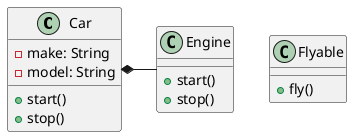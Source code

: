 @startuml Car Engine

class Car {
  - make: String
  - model: String
  + start()
  + stop()
}

class Engine {
  + start()
  + stop()
}

Car *- Engine

class Flyable {
  + fly()
}


@enduml
